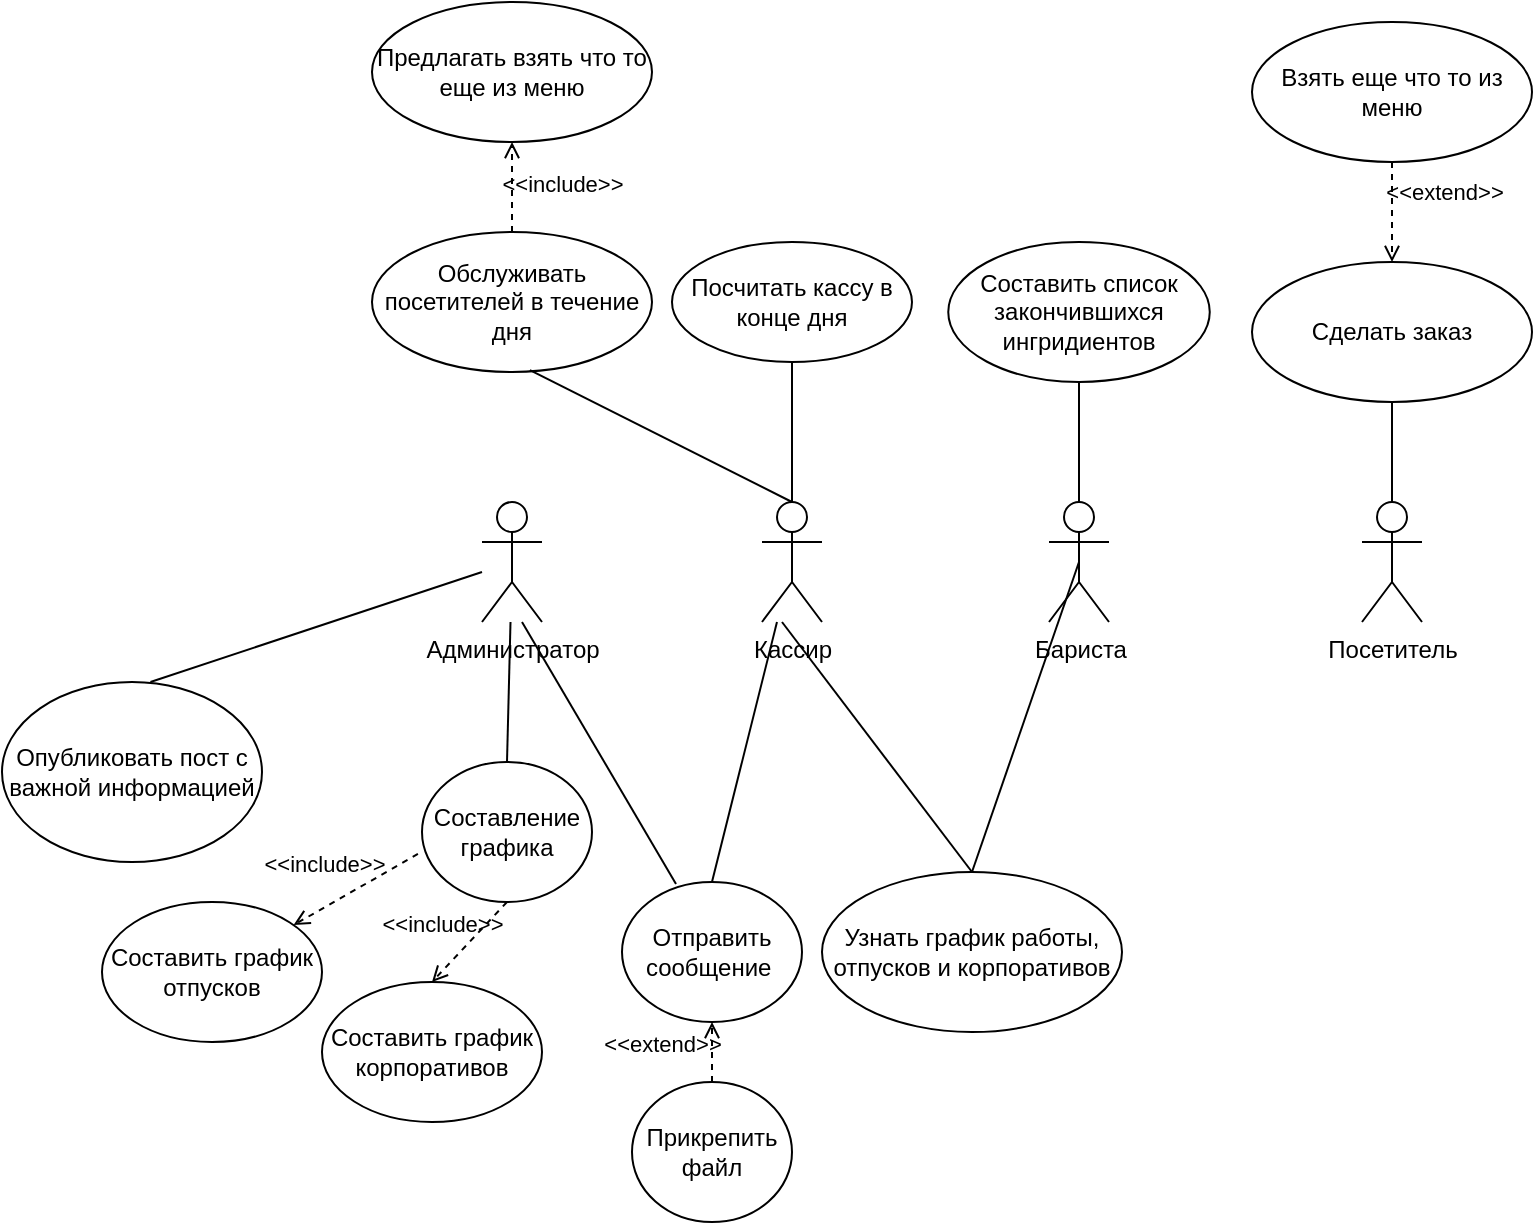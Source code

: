 <mxfile version="26.1.0">
  <diagram name="Страница — 1" id="g2PvD3-NV8LtlF_c9lBG">
    <mxGraphModel dx="1674" dy="772" grid="1" gridSize="10" guides="1" tooltips="1" connect="1" arrows="1" fold="1" page="1" pageScale="1" pageWidth="827" pageHeight="1169" math="0" shadow="0">
      <root>
        <mxCell id="0" />
        <mxCell id="1" parent="0" />
        <mxCell id="o12l9-lS8fiuP-JH0kLx-3" value="Кассир" style="shape=umlActor;verticalLabelPosition=bottom;verticalAlign=top;html=1;" vertex="1" parent="1">
          <mxGeometry x="420" y="310" width="30" height="60" as="geometry" />
        </mxCell>
        <mxCell id="o12l9-lS8fiuP-JH0kLx-4" value="Бариста" style="shape=umlActor;verticalLabelPosition=bottom;verticalAlign=top;html=1;" vertex="1" parent="1">
          <mxGeometry x="563.5" y="310" width="30" height="60" as="geometry" />
        </mxCell>
        <mxCell id="o12l9-lS8fiuP-JH0kLx-8" value="Администратор" style="shape=umlActor;verticalLabelPosition=bottom;verticalAlign=top;html=1;" vertex="1" parent="1">
          <mxGeometry x="280" y="310" width="30" height="60" as="geometry" />
        </mxCell>
        <mxCell id="o12l9-lS8fiuP-JH0kLx-10" value="Посетитель" style="shape=umlActor;verticalLabelPosition=bottom;verticalAlign=top;html=1;" vertex="1" parent="1">
          <mxGeometry x="720" y="310" width="30" height="60" as="geometry" />
        </mxCell>
        <mxCell id="o12l9-lS8fiuP-JH0kLx-11" value="Составление графика" style="ellipse;whiteSpace=wrap;html=1;" vertex="1" parent="1">
          <mxGeometry x="250" y="440" width="85" height="70" as="geometry" />
        </mxCell>
        <mxCell id="o12l9-lS8fiuP-JH0kLx-15" value="" style="endArrow=none;html=1;rounded=0;exitX=0.5;exitY=0;exitDx=0;exitDy=0;" edge="1" parent="1" source="o12l9-lS8fiuP-JH0kLx-11" target="o12l9-lS8fiuP-JH0kLx-8">
          <mxGeometry width="50" height="50" relative="1" as="geometry">
            <mxPoint x="110" y="390" as="sourcePoint" />
            <mxPoint x="300" y="380" as="targetPoint" />
            <Array as="points" />
          </mxGeometry>
        </mxCell>
        <mxCell id="o12l9-lS8fiuP-JH0kLx-16" value="Опубликовать пост с важной информацией" style="ellipse;whiteSpace=wrap;html=1;" vertex="1" parent="1">
          <mxGeometry x="40" y="400" width="130" height="90" as="geometry" />
        </mxCell>
        <mxCell id="o12l9-lS8fiuP-JH0kLx-17" value="" style="endArrow=none;html=1;rounded=0;exitX=0.571;exitY=0;exitDx=0;exitDy=0;exitPerimeter=0;" edge="1" parent="1" source="o12l9-lS8fiuP-JH0kLx-16" target="o12l9-lS8fiuP-JH0kLx-8">
          <mxGeometry width="50" height="50" relative="1" as="geometry">
            <mxPoint x="570" y="690" as="sourcePoint" />
            <mxPoint x="620" y="640" as="targetPoint" />
          </mxGeometry>
        </mxCell>
        <mxCell id="o12l9-lS8fiuP-JH0kLx-18" value="Составить график отпусков" style="ellipse;whiteSpace=wrap;html=1;" vertex="1" parent="1">
          <mxGeometry x="90" y="510" width="110" height="70" as="geometry" />
        </mxCell>
        <mxCell id="o12l9-lS8fiuP-JH0kLx-19" value="&amp;lt;&amp;lt;include&amp;gt;&amp;gt;" style="html=1;verticalAlign=bottom;labelBackgroundColor=none;endArrow=open;endFill=0;dashed=1;rounded=0;exitX=-0.024;exitY=0.657;exitDx=0;exitDy=0;exitPerimeter=0;" edge="1" parent="1" source="o12l9-lS8fiuP-JH0kLx-11" target="o12l9-lS8fiuP-JH0kLx-18">
          <mxGeometry x="0.357" y="-12" width="160" relative="1" as="geometry">
            <mxPoint x="510" y="670" as="sourcePoint" />
            <mxPoint x="250" y="560" as="targetPoint" />
            <mxPoint x="1" as="offset" />
          </mxGeometry>
        </mxCell>
        <mxCell id="o12l9-lS8fiuP-JH0kLx-20" value="Составить график корпоративов" style="ellipse;whiteSpace=wrap;html=1;" vertex="1" parent="1">
          <mxGeometry x="200" y="550" width="110" height="70" as="geometry" />
        </mxCell>
        <mxCell id="o12l9-lS8fiuP-JH0kLx-21" value="&amp;lt;&amp;lt;include&amp;gt;&amp;gt;" style="html=1;verticalAlign=bottom;labelBackgroundColor=none;endArrow=open;endFill=0;dashed=1;rounded=0;exitX=0.5;exitY=1;exitDx=0;exitDy=0;entryX=0.5;entryY=0;entryDx=0;entryDy=0;" edge="1" parent="1" source="o12l9-lS8fiuP-JH0kLx-11" target="o12l9-lS8fiuP-JH0kLx-20">
          <mxGeometry x="0.343" y="-10" width="160" relative="1" as="geometry">
            <mxPoint x="258" y="496" as="sourcePoint" />
            <mxPoint x="196" y="531" as="targetPoint" />
            <mxPoint as="offset" />
            <Array as="points" />
          </mxGeometry>
        </mxCell>
        <mxCell id="o12l9-lS8fiuP-JH0kLx-22" value="Отправить сообщение&amp;nbsp;" style="ellipse;whiteSpace=wrap;html=1;" vertex="1" parent="1">
          <mxGeometry x="350" y="500" width="90" height="70" as="geometry" />
        </mxCell>
        <mxCell id="o12l9-lS8fiuP-JH0kLx-24" value="" style="endArrow=none;html=1;rounded=0;exitX=0.3;exitY=0.014;exitDx=0;exitDy=0;exitPerimeter=0;" edge="1" parent="1" source="o12l9-lS8fiuP-JH0kLx-22">
          <mxGeometry width="50" height="50" relative="1" as="geometry">
            <mxPoint x="303" y="450" as="sourcePoint" />
            <mxPoint x="300" y="370" as="targetPoint" />
            <Array as="points" />
          </mxGeometry>
        </mxCell>
        <mxCell id="o12l9-lS8fiuP-JH0kLx-25" value="Прикрепить файл" style="ellipse;whiteSpace=wrap;html=1;" vertex="1" parent="1">
          <mxGeometry x="355" y="600" width="80" height="70" as="geometry" />
        </mxCell>
        <mxCell id="o12l9-lS8fiuP-JH0kLx-26" value="" style="endArrow=none;html=1;rounded=0;exitX=0.5;exitY=0;exitDx=0;exitDy=0;" edge="1" parent="1" source="o12l9-lS8fiuP-JH0kLx-22" target="o12l9-lS8fiuP-JH0kLx-3">
          <mxGeometry width="50" height="50" relative="1" as="geometry">
            <mxPoint x="400" y="480" as="sourcePoint" />
            <mxPoint x="420" y="400" as="targetPoint" />
            <Array as="points" />
          </mxGeometry>
        </mxCell>
        <mxCell id="o12l9-lS8fiuP-JH0kLx-27" value="Узнать график работы, отпусков и корпоративов" style="ellipse;whiteSpace=wrap;html=1;" vertex="1" parent="1">
          <mxGeometry x="450" y="495" width="150" height="80" as="geometry" />
        </mxCell>
        <mxCell id="o12l9-lS8fiuP-JH0kLx-28" value="" style="endArrow=none;html=1;rounded=0;exitX=0.5;exitY=0;exitDx=0;exitDy=0;" edge="1" parent="1" source="o12l9-lS8fiuP-JH0kLx-27">
          <mxGeometry width="50" height="50" relative="1" as="geometry">
            <mxPoint x="405" y="510" as="sourcePoint" />
            <mxPoint x="430" y="370" as="targetPoint" />
            <Array as="points" />
          </mxGeometry>
        </mxCell>
        <mxCell id="o12l9-lS8fiuP-JH0kLx-29" value="" style="endArrow=none;html=1;rounded=0;entryX=0.5;entryY=0.5;entryDx=0;entryDy=0;entryPerimeter=0;exitX=0.5;exitY=0;exitDx=0;exitDy=0;" edge="1" parent="1" source="o12l9-lS8fiuP-JH0kLx-27" target="o12l9-lS8fiuP-JH0kLx-4">
          <mxGeometry width="50" height="50" relative="1" as="geometry">
            <mxPoint x="535" y="505" as="sourcePoint" />
            <mxPoint x="445" y="350" as="targetPoint" />
            <Array as="points" />
          </mxGeometry>
        </mxCell>
        <mxCell id="o12l9-lS8fiuP-JH0kLx-31" value="Составить список закончившихся ингридиентов" style="ellipse;whiteSpace=wrap;html=1;" vertex="1" parent="1">
          <mxGeometry x="513.13" y="180" width="130.75" height="70" as="geometry" />
        </mxCell>
        <mxCell id="o12l9-lS8fiuP-JH0kLx-32" value="" style="endArrow=none;html=1;rounded=0;entryX=0.5;entryY=1;entryDx=0;entryDy=0;exitX=0.5;exitY=0;exitDx=0;exitDy=0;exitPerimeter=0;" edge="1" parent="1" source="o12l9-lS8fiuP-JH0kLx-4" target="o12l9-lS8fiuP-JH0kLx-31">
          <mxGeometry width="50" height="50" relative="1" as="geometry">
            <mxPoint x="535" y="505" as="sourcePoint" />
            <mxPoint x="589" y="350" as="targetPoint" />
            <Array as="points" />
          </mxGeometry>
        </mxCell>
        <mxCell id="o12l9-lS8fiuP-JH0kLx-33" value="&amp;lt;&amp;lt;extend&amp;gt;&amp;gt;" style="html=1;verticalAlign=bottom;labelBackgroundColor=none;endArrow=open;endFill=0;dashed=1;rounded=0;exitX=0.5;exitY=0;exitDx=0;exitDy=0;entryX=0.5;entryY=1;entryDx=0;entryDy=0;" edge="1" parent="1" source="o12l9-lS8fiuP-JH0kLx-25" target="o12l9-lS8fiuP-JH0kLx-22">
          <mxGeometry x="-0.333" y="25" width="160" relative="1" as="geometry">
            <mxPoint x="510" y="470" as="sourcePoint" />
            <mxPoint x="670" y="470" as="targetPoint" />
            <mxPoint as="offset" />
          </mxGeometry>
        </mxCell>
        <mxCell id="o12l9-lS8fiuP-JH0kLx-34" value="Посчитать кассу в конце дня" style="ellipse;whiteSpace=wrap;html=1;" vertex="1" parent="1">
          <mxGeometry x="375" y="180" width="120" height="60" as="geometry" />
        </mxCell>
        <mxCell id="o12l9-lS8fiuP-JH0kLx-35" value="" style="endArrow=none;html=1;rounded=0;entryX=0.5;entryY=1;entryDx=0;entryDy=0;exitX=0.5;exitY=0;exitDx=0;exitDy=0;exitPerimeter=0;" edge="1" parent="1" source="o12l9-lS8fiuP-JH0kLx-3" target="o12l9-lS8fiuP-JH0kLx-34">
          <mxGeometry width="50" height="50" relative="1" as="geometry">
            <mxPoint x="589" y="320" as="sourcePoint" />
            <mxPoint x="589" y="260" as="targetPoint" />
            <Array as="points" />
          </mxGeometry>
        </mxCell>
        <mxCell id="o12l9-lS8fiuP-JH0kLx-37" value="Обслуживать посетителей в течение дня" style="ellipse;whiteSpace=wrap;html=1;" vertex="1" parent="1">
          <mxGeometry x="225" y="175" width="140" height="70" as="geometry" />
        </mxCell>
        <mxCell id="o12l9-lS8fiuP-JH0kLx-38" value="" style="endArrow=none;html=1;rounded=0;entryX=0.564;entryY=0.986;entryDx=0;entryDy=0;entryPerimeter=0;exitX=0.5;exitY=0;exitDx=0;exitDy=0;exitPerimeter=0;" edge="1" parent="1" source="o12l9-lS8fiuP-JH0kLx-3" target="o12l9-lS8fiuP-JH0kLx-37">
          <mxGeometry width="50" height="50" relative="1" as="geometry">
            <mxPoint x="420" y="310" as="sourcePoint" />
            <mxPoint x="445" y="250" as="targetPoint" />
            <Array as="points" />
          </mxGeometry>
        </mxCell>
        <mxCell id="o12l9-lS8fiuP-JH0kLx-40" value="Предлагать взять что то еще из меню" style="ellipse;whiteSpace=wrap;html=1;" vertex="1" parent="1">
          <mxGeometry x="225" y="60" width="140" height="70" as="geometry" />
        </mxCell>
        <mxCell id="o12l9-lS8fiuP-JH0kLx-42" value="Сделать заказ" style="ellipse;whiteSpace=wrap;html=1;" vertex="1" parent="1">
          <mxGeometry x="665" y="190" width="140" height="70" as="geometry" />
        </mxCell>
        <mxCell id="o12l9-lS8fiuP-JH0kLx-43" value="" style="endArrow=none;html=1;rounded=0;entryX=0.5;entryY=1;entryDx=0;entryDy=0;exitX=0.5;exitY=0;exitDx=0;exitDy=0;exitPerimeter=0;" edge="1" parent="1" source="o12l9-lS8fiuP-JH0kLx-10" target="o12l9-lS8fiuP-JH0kLx-42">
          <mxGeometry width="50" height="50" relative="1" as="geometry">
            <mxPoint x="589" y="320" as="sourcePoint" />
            <mxPoint x="589" y="260" as="targetPoint" />
            <Array as="points" />
          </mxGeometry>
        </mxCell>
        <mxCell id="o12l9-lS8fiuP-JH0kLx-44" value="Взять еще что то из меню" style="ellipse;whiteSpace=wrap;html=1;" vertex="1" parent="1">
          <mxGeometry x="665" y="70" width="140" height="70" as="geometry" />
        </mxCell>
        <mxCell id="o12l9-lS8fiuP-JH0kLx-45" value="&amp;lt;&amp;lt;extend&amp;gt;&amp;gt;" style="html=1;verticalAlign=bottom;labelBackgroundColor=none;endArrow=open;endFill=0;dashed=1;rounded=0;entryX=0.5;entryY=0;entryDx=0;entryDy=0;exitX=0.5;exitY=1;exitDx=0;exitDy=0;" edge="1" parent="1" source="o12l9-lS8fiuP-JH0kLx-44" target="o12l9-lS8fiuP-JH0kLx-42">
          <mxGeometry x="-0.046" y="26" width="160" relative="1" as="geometry">
            <mxPoint x="305" y="140" as="sourcePoint" />
            <mxPoint x="305" y="185" as="targetPoint" />
            <mxPoint as="offset" />
          </mxGeometry>
        </mxCell>
        <mxCell id="o12l9-lS8fiuP-JH0kLx-46" value="&amp;lt;&amp;lt;include&amp;gt;&amp;gt;" style="html=1;verticalAlign=bottom;labelBackgroundColor=none;endArrow=open;endFill=0;dashed=1;rounded=0;exitX=0.5;exitY=0;exitDx=0;exitDy=0;entryX=0.5;entryY=1;entryDx=0;entryDy=0;" edge="1" parent="1" source="o12l9-lS8fiuP-JH0kLx-37" target="o12l9-lS8fiuP-JH0kLx-40">
          <mxGeometry x="-0.333" y="-25" width="160" relative="1" as="geometry">
            <mxPoint x="258" y="496" as="sourcePoint" />
            <mxPoint x="196" y="531" as="targetPoint" />
            <mxPoint as="offset" />
          </mxGeometry>
        </mxCell>
      </root>
    </mxGraphModel>
  </diagram>
</mxfile>
